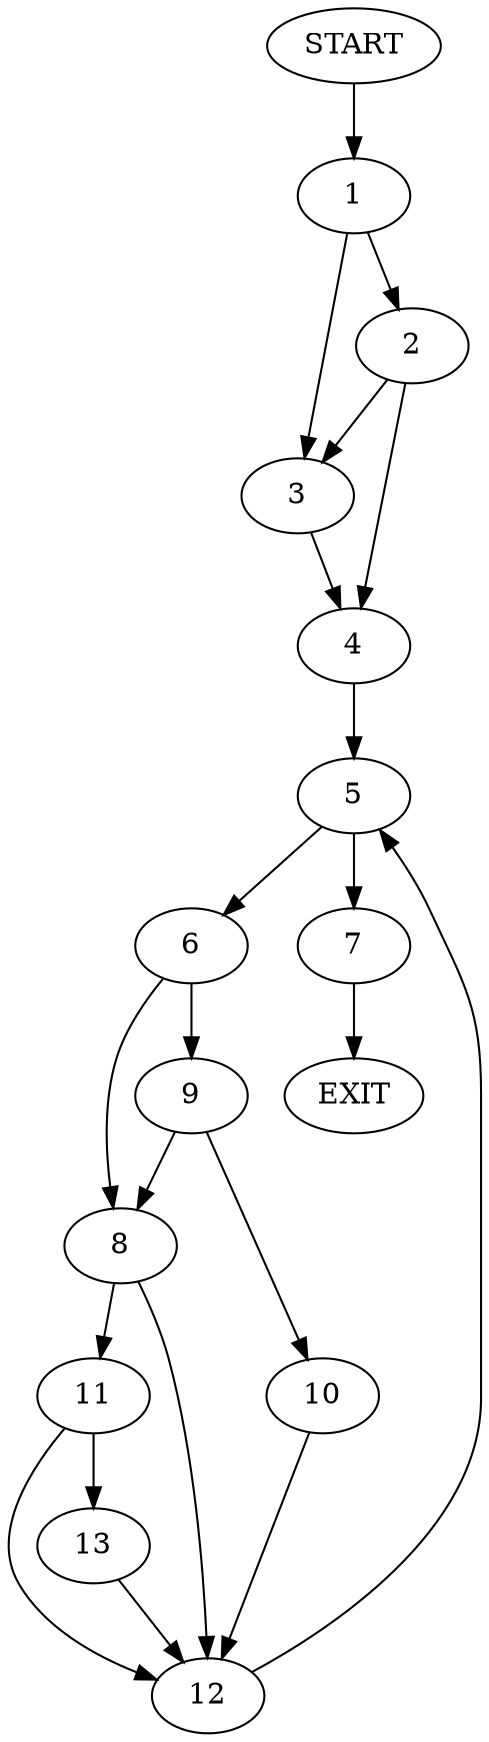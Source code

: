 digraph {
0 [label="START"]
14 [label="EXIT"]
0 -> 1
1 -> 2
1 -> 3
3 -> 4
2 -> 3
2 -> 4
4 -> 5
5 -> 6
5 -> 7
7 -> 14
6 -> 8
6 -> 9
9 -> 8
9 -> 10
8 -> 11
8 -> 12
10 -> 12
12 -> 5
11 -> 13
11 -> 12
13 -> 12
}
